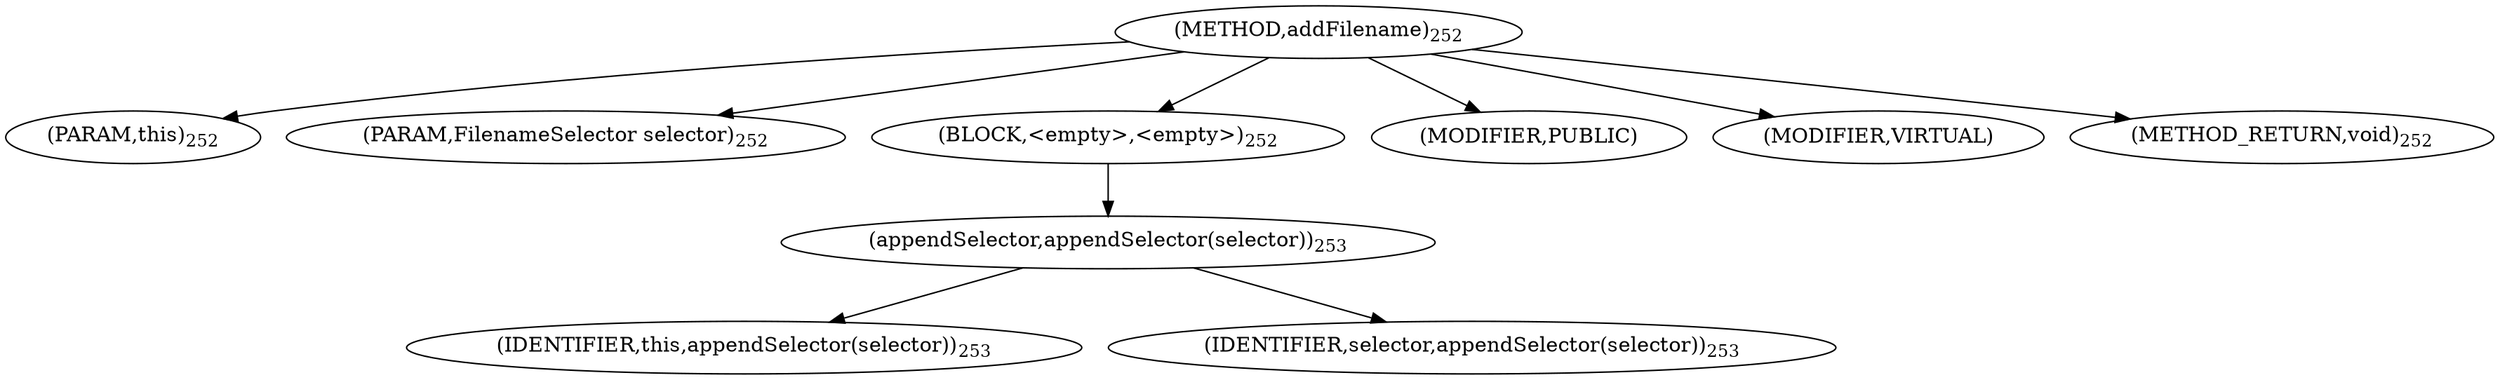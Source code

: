 digraph "addFilename" {  
"304" [label = <(METHOD,addFilename)<SUB>252</SUB>> ]
"28" [label = <(PARAM,this)<SUB>252</SUB>> ]
"305" [label = <(PARAM,FilenameSelector selector)<SUB>252</SUB>> ]
"306" [label = <(BLOCK,&lt;empty&gt;,&lt;empty&gt;)<SUB>252</SUB>> ]
"307" [label = <(appendSelector,appendSelector(selector))<SUB>253</SUB>> ]
"27" [label = <(IDENTIFIER,this,appendSelector(selector))<SUB>253</SUB>> ]
"308" [label = <(IDENTIFIER,selector,appendSelector(selector))<SUB>253</SUB>> ]
"309" [label = <(MODIFIER,PUBLIC)> ]
"310" [label = <(MODIFIER,VIRTUAL)> ]
"311" [label = <(METHOD_RETURN,void)<SUB>252</SUB>> ]
  "304" -> "28" 
  "304" -> "305" 
  "304" -> "306" 
  "304" -> "309" 
  "304" -> "310" 
  "304" -> "311" 
  "306" -> "307" 
  "307" -> "27" 
  "307" -> "308" 
}
